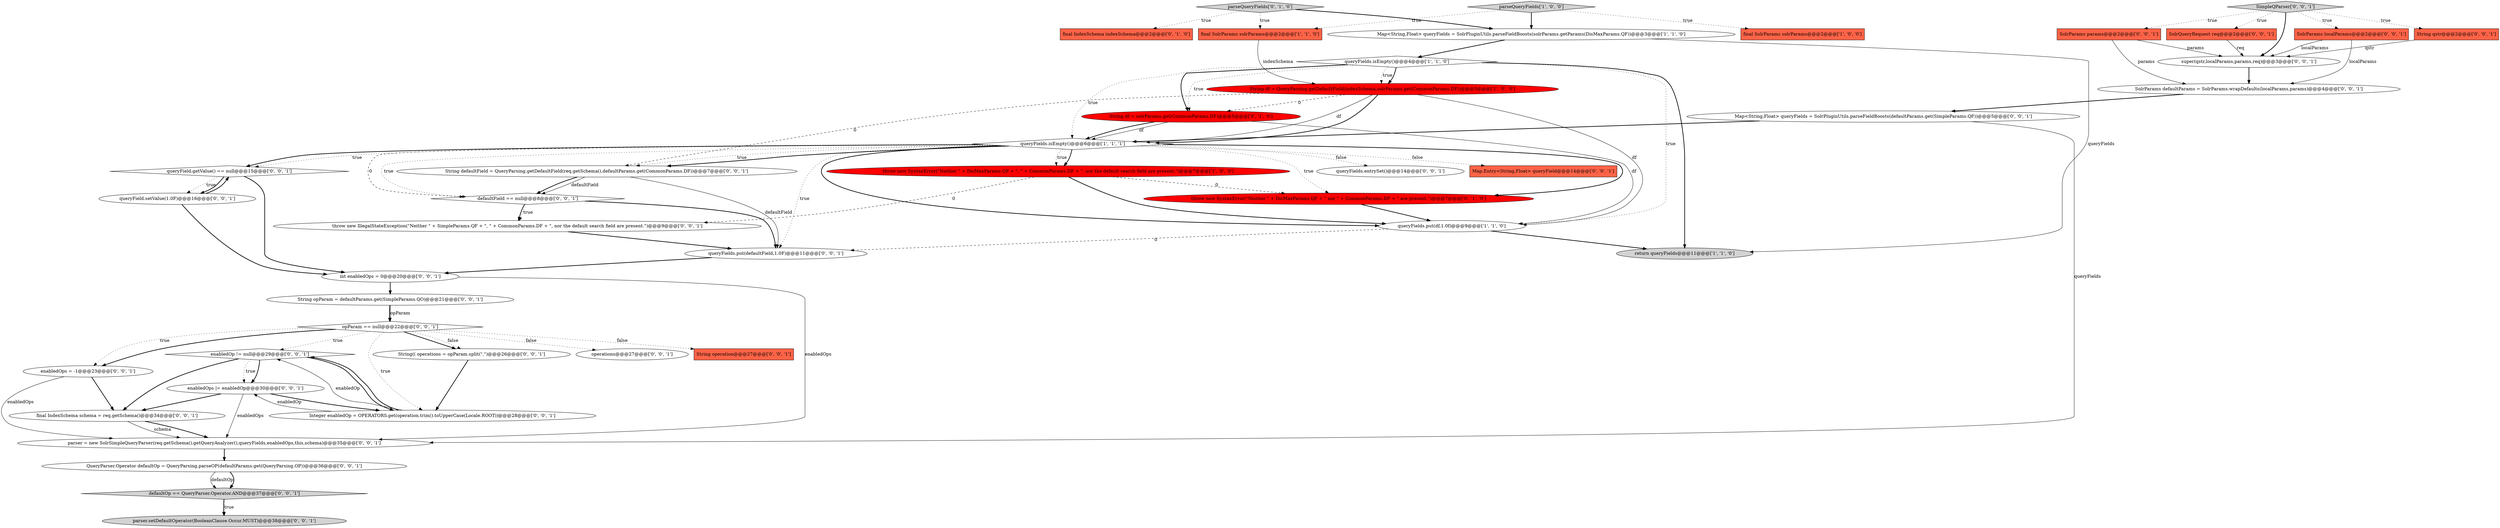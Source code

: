 digraph {
37 [style = filled, label = "Map.Entry<String,Float> queryField@@@14@@@['0', '0', '1']", fillcolor = tomato, shape = box image = "AAA0AAABBB3BBB"];
16 [style = filled, label = "SolrQueryRequest req@@@2@@@['0', '0', '1']", fillcolor = tomato, shape = box image = "AAA0AAABBB3BBB"];
18 [style = filled, label = "queryField.getValue() == null@@@15@@@['0', '0', '1']", fillcolor = white, shape = diamond image = "AAA0AAABBB3BBB"];
36 [style = filled, label = "QueryParser.Operator defaultOp = QueryParsing.parseOP(defaultParams.get(QueryParsing.OP))@@@36@@@['0', '0', '1']", fillcolor = white, shape = ellipse image = "AAA0AAABBB3BBB"];
13 [style = filled, label = "String df = solrParams.get(CommonParams.DF)@@@5@@@['0', '1', '0']", fillcolor = red, shape = ellipse image = "AAA1AAABBB2BBB"];
8 [style = filled, label = "String df = QueryParsing.getDefaultField(indexSchema,solrParams.get(CommonParams.DF))@@@5@@@['1', '0', '0']", fillcolor = red, shape = ellipse image = "AAA1AAABBB1BBB"];
12 [style = filled, label = "final IndexSchema indexSchema@@@2@@@['0', '1', '0']", fillcolor = tomato, shape = box image = "AAA0AAABBB2BBB"];
26 [style = filled, label = "opParam == null@@@22@@@['0', '0', '1']", fillcolor = white, shape = diamond image = "AAA0AAABBB3BBB"];
9 [style = filled, label = "Map<String,Float> queryFields = SolrPluginUtils.parseFieldBoosts(solrParams.getParams(DisMaxParams.QF))@@@3@@@['1', '1', '0']", fillcolor = white, shape = ellipse image = "AAA0AAABBB1BBB"];
7 [style = filled, label = "queryFields.put(df,1.0f)@@@9@@@['1', '1', '0']", fillcolor = white, shape = ellipse image = "AAA0AAABBB1BBB"];
3 [style = filled, label = "return queryFields@@@11@@@['1', '1', '0']", fillcolor = lightgray, shape = ellipse image = "AAA0AAABBB1BBB"];
14 [style = filled, label = "Map<String,Float> queryFields = SolrPluginUtils.parseFieldBoosts(defaultParams.get(SimpleParams.QF))@@@5@@@['0', '0', '1']", fillcolor = white, shape = ellipse image = "AAA0AAABBB3BBB"];
42 [style = filled, label = "SolrParams localParams@@@2@@@['0', '0', '1']", fillcolor = tomato, shape = box image = "AAA0AAABBB3BBB"];
29 [style = filled, label = "enabledOps |= enabledOp@@@30@@@['0', '0', '1']", fillcolor = white, shape = ellipse image = "AAA0AAABBB3BBB"];
25 [style = filled, label = "SolrParams defaultParams = SolrParams.wrapDefaults(localParams,params)@@@4@@@['0', '0', '1']", fillcolor = white, shape = ellipse image = "AAA0AAABBB3BBB"];
38 [style = filled, label = "final IndexSchema schema = req.getSchema()@@@34@@@['0', '0', '1']", fillcolor = white, shape = ellipse image = "AAA0AAABBB3BBB"];
41 [style = filled, label = "enabledOp != null@@@29@@@['0', '0', '1']", fillcolor = white, shape = diamond image = "AAA0AAABBB3BBB"];
2 [style = filled, label = "throw new SyntaxError(\"Neither \" + DisMaxParams.QF + \", \" + CommonParams.DF + \", nor the default search field are present.\")@@@7@@@['1', '0', '0']", fillcolor = red, shape = ellipse image = "AAA1AAABBB1BBB"];
20 [style = filled, label = "defaultField == null@@@8@@@['0', '0', '1']", fillcolor = white, shape = diamond image = "AAA0AAABBB3BBB"];
11 [style = filled, label = "parseQueryFields['0', '1', '0']", fillcolor = lightgray, shape = diamond image = "AAA0AAABBB2BBB"];
19 [style = filled, label = "SimpleQParser['0', '0', '1']", fillcolor = lightgray, shape = diamond image = "AAA0AAABBB3BBB"];
35 [style = filled, label = "int enabledOps = 0@@@20@@@['0', '0', '1']", fillcolor = white, shape = ellipse image = "AAA0AAABBB3BBB"];
28 [style = filled, label = "queryFields.put(defaultField,1.0F)@@@11@@@['0', '0', '1']", fillcolor = white, shape = ellipse image = "AAA0AAABBB3BBB"];
1 [style = filled, label = "queryFields.isEmpty()@@@4@@@['1', '1', '0']", fillcolor = white, shape = diamond image = "AAA0AAABBB1BBB"];
27 [style = filled, label = "enabledOps = -1@@@23@@@['0', '0', '1']", fillcolor = white, shape = ellipse image = "AAA0AAABBB3BBB"];
44 [style = filled, label = "operations@@@27@@@['0', '0', '1']", fillcolor = white, shape = ellipse image = "AAA0AAABBB3BBB"];
17 [style = filled, label = "SolrParams params@@@2@@@['0', '0', '1']", fillcolor = tomato, shape = box image = "AAA0AAABBB3BBB"];
22 [style = filled, label = "parser = new SolrSimpleQueryParser(req.getSchema().getQueryAnalyzer(),queryFields,enabledOps,this,schema)@@@35@@@['0', '0', '1']", fillcolor = white, shape = ellipse image = "AAA0AAABBB3BBB"];
30 [style = filled, label = "String defaultField = QueryParsing.getDefaultField(req.getSchema(),defaultParams.get(CommonParams.DF))@@@7@@@['0', '0', '1']", fillcolor = white, shape = ellipse image = "AAA0AAABBB3BBB"];
40 [style = filled, label = "String(( operations = opParam.split(\",\")@@@26@@@['0', '0', '1']", fillcolor = white, shape = ellipse image = "AAA0AAABBB3BBB"];
43 [style = filled, label = "String operation@@@27@@@['0', '0', '1']", fillcolor = tomato, shape = box image = "AAA0AAABBB3BBB"];
33 [style = filled, label = "queryFields.entrySet()@@@14@@@['0', '0', '1']", fillcolor = white, shape = ellipse image = "AAA0AAABBB3BBB"];
4 [style = filled, label = "queryFields.isEmpty()@@@6@@@['1', '1', '1']", fillcolor = white, shape = diamond image = "AAA0AAABBB1BBB"];
5 [style = filled, label = "final SolrParams solrParams@@@2@@@['1', '1', '0']", fillcolor = tomato, shape = box image = "AAA0AAABBB1BBB"];
31 [style = filled, label = "String opParam = defaultParams.get(SimpleParams.QO)@@@21@@@['0', '0', '1']", fillcolor = white, shape = ellipse image = "AAA0AAABBB3BBB"];
0 [style = filled, label = "final SolrParams solrParams@@@2@@@['1', '0', '0']", fillcolor = tomato, shape = box image = "AAA0AAABBB1BBB"];
32 [style = filled, label = "Integer enabledOp = OPERATORS.get(operation.trim().toUpperCase(Locale.ROOT))@@@28@@@['0', '0', '1']", fillcolor = white, shape = ellipse image = "AAA0AAABBB3BBB"];
39 [style = filled, label = "String qstr@@@2@@@['0', '0', '1']", fillcolor = tomato, shape = box image = "AAA0AAABBB3BBB"];
10 [style = filled, label = "throw new SyntaxError(\"Neither \" + DisMaxParams.QF + \" nor \" + CommonParams.DF + \" are present.\")@@@7@@@['0', '1', '0']", fillcolor = red, shape = ellipse image = "AAA1AAABBB2BBB"];
15 [style = filled, label = "throw new IllegalStateException(\"Neither \" + SimpleParams.QF + \", \" + CommonParams.DF + \", nor the default search field are present.\")@@@9@@@['0', '0', '1']", fillcolor = white, shape = ellipse image = "AAA0AAABBB3BBB"];
21 [style = filled, label = "queryField.setValue(1.0F)@@@16@@@['0', '0', '1']", fillcolor = white, shape = ellipse image = "AAA0AAABBB3BBB"];
34 [style = filled, label = "defaultOp == QueryParser.Operator.AND@@@37@@@['0', '0', '1']", fillcolor = lightgray, shape = diamond image = "AAA0AAABBB3BBB"];
23 [style = filled, label = "super(qstr,localParams,params,req)@@@3@@@['0', '0', '1']", fillcolor = white, shape = ellipse image = "AAA0AAABBB3BBB"];
6 [style = filled, label = "parseQueryFields['1', '0', '0']", fillcolor = lightgray, shape = diamond image = "AAA0AAABBB1BBB"];
24 [style = filled, label = "parser.setDefaultOperator(BooleanClause.Occur.MUST)@@@38@@@['0', '0', '1']", fillcolor = lightgray, shape = ellipse image = "AAA0AAABBB3BBB"];
4->18 [style = dotted, label="true"];
39->23 [style = solid, label="qstr"];
27->38 [style = bold, label=""];
30->20 [style = bold, label=""];
11->12 [style = dotted, label="true"];
8->4 [style = solid, label="df"];
26->40 [style = bold, label=""];
25->14 [style = bold, label=""];
11->9 [style = bold, label=""];
9->3 [style = solid, label="queryFields"];
1->13 [style = bold, label=""];
21->18 [style = bold, label=""];
4->30 [style = dotted, label="true"];
1->13 [style = dotted, label="true"];
41->29 [style = dotted, label="true"];
34->24 [style = bold, label=""];
18->35 [style = bold, label=""];
29->22 [style = solid, label="enabledOps"];
8->30 [style = dashed, label="0"];
6->0 [style = dotted, label="true"];
8->4 [style = bold, label=""];
21->35 [style = bold, label=""];
20->15 [style = bold, label=""];
20->15 [style = dotted, label="true"];
26->41 [style = dotted, label="true"];
35->31 [style = bold, label=""];
23->25 [style = bold, label=""];
41->32 [style = bold, label=""];
30->28 [style = solid, label="defaultField"];
19->17 [style = dotted, label="true"];
42->25 [style = solid, label="localParams"];
4->18 [style = bold, label=""];
1->4 [style = dotted, label="true"];
4->2 [style = bold, label=""];
11->5 [style = dotted, label="true"];
26->44 [style = dotted, label="false"];
38->22 [style = solid, label="schema"];
10->7 [style = bold, label=""];
14->22 [style = solid, label="queryFields"];
4->28 [style = dotted, label="true"];
8->13 [style = dashed, label="0"];
2->15 [style = dashed, label="0"];
26->27 [style = bold, label=""];
28->35 [style = bold, label=""];
8->7 [style = solid, label="df"];
27->22 [style = solid, label="enabledOps"];
26->32 [style = dotted, label="true"];
29->32 [style = bold, label=""];
32->29 [style = solid, label="enabledOp"];
1->8 [style = dotted, label="true"];
41->38 [style = bold, label=""];
29->38 [style = bold, label=""];
26->43 [style = dotted, label="false"];
4->37 [style = dotted, label="false"];
9->1 [style = bold, label=""];
4->2 [style = dotted, label="true"];
14->4 [style = bold, label=""];
4->10 [style = bold, label=""];
32->41 [style = solid, label="enabledOp"];
1->8 [style = bold, label=""];
34->24 [style = dotted, label="true"];
4->10 [style = dotted, label="true"];
26->27 [style = dotted, label="true"];
18->21 [style = dotted, label="true"];
1->3 [style = bold, label=""];
19->42 [style = dotted, label="true"];
31->26 [style = solid, label="opParam"];
4->7 [style = bold, label=""];
2->10 [style = dashed, label="0"];
30->20 [style = solid, label="defaultField"];
31->26 [style = bold, label=""];
13->7 [style = solid, label="df"];
15->28 [style = bold, label=""];
7->28 [style = dashed, label="0"];
36->34 [style = solid, label="defaultOp"];
4->20 [style = dashed, label="0"];
40->32 [style = bold, label=""];
32->41 [style = bold, label=""];
19->39 [style = dotted, label="true"];
18->21 [style = bold, label=""];
36->34 [style = bold, label=""];
42->23 [style = solid, label="localParams"];
35->22 [style = solid, label="enabledOps"];
5->8 [style = solid, label="indexSchema"];
41->29 [style = bold, label=""];
17->25 [style = solid, label="params"];
20->28 [style = bold, label=""];
4->20 [style = dotted, label="true"];
26->40 [style = dotted, label="false"];
17->23 [style = solid, label="params"];
7->3 [style = bold, label=""];
1->7 [style = dotted, label="true"];
4->30 [style = bold, label=""];
19->23 [style = bold, label=""];
22->36 [style = bold, label=""];
19->16 [style = dotted, label="true"];
16->23 [style = solid, label="req"];
4->33 [style = dotted, label="false"];
13->4 [style = solid, label="df"];
2->7 [style = bold, label=""];
6->9 [style = bold, label=""];
38->22 [style = bold, label=""];
6->5 [style = dotted, label="true"];
13->4 [style = bold, label=""];
}
